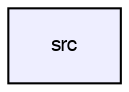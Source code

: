 digraph G {
  bgcolor=transparent;
  compound=true
  node [ fontsize="10", fontname="FreeSans"];
  edge [ labelfontsize="10", labelfontname="FreeSans"];
  dir_2e42f16cd70e299165562ff45749e93d [shape=box, label="src", style="filled", fillcolor="#eeeeff", pencolor="black", URL="dir_2e42f16cd70e299165562ff45749e93d.html"];
}
